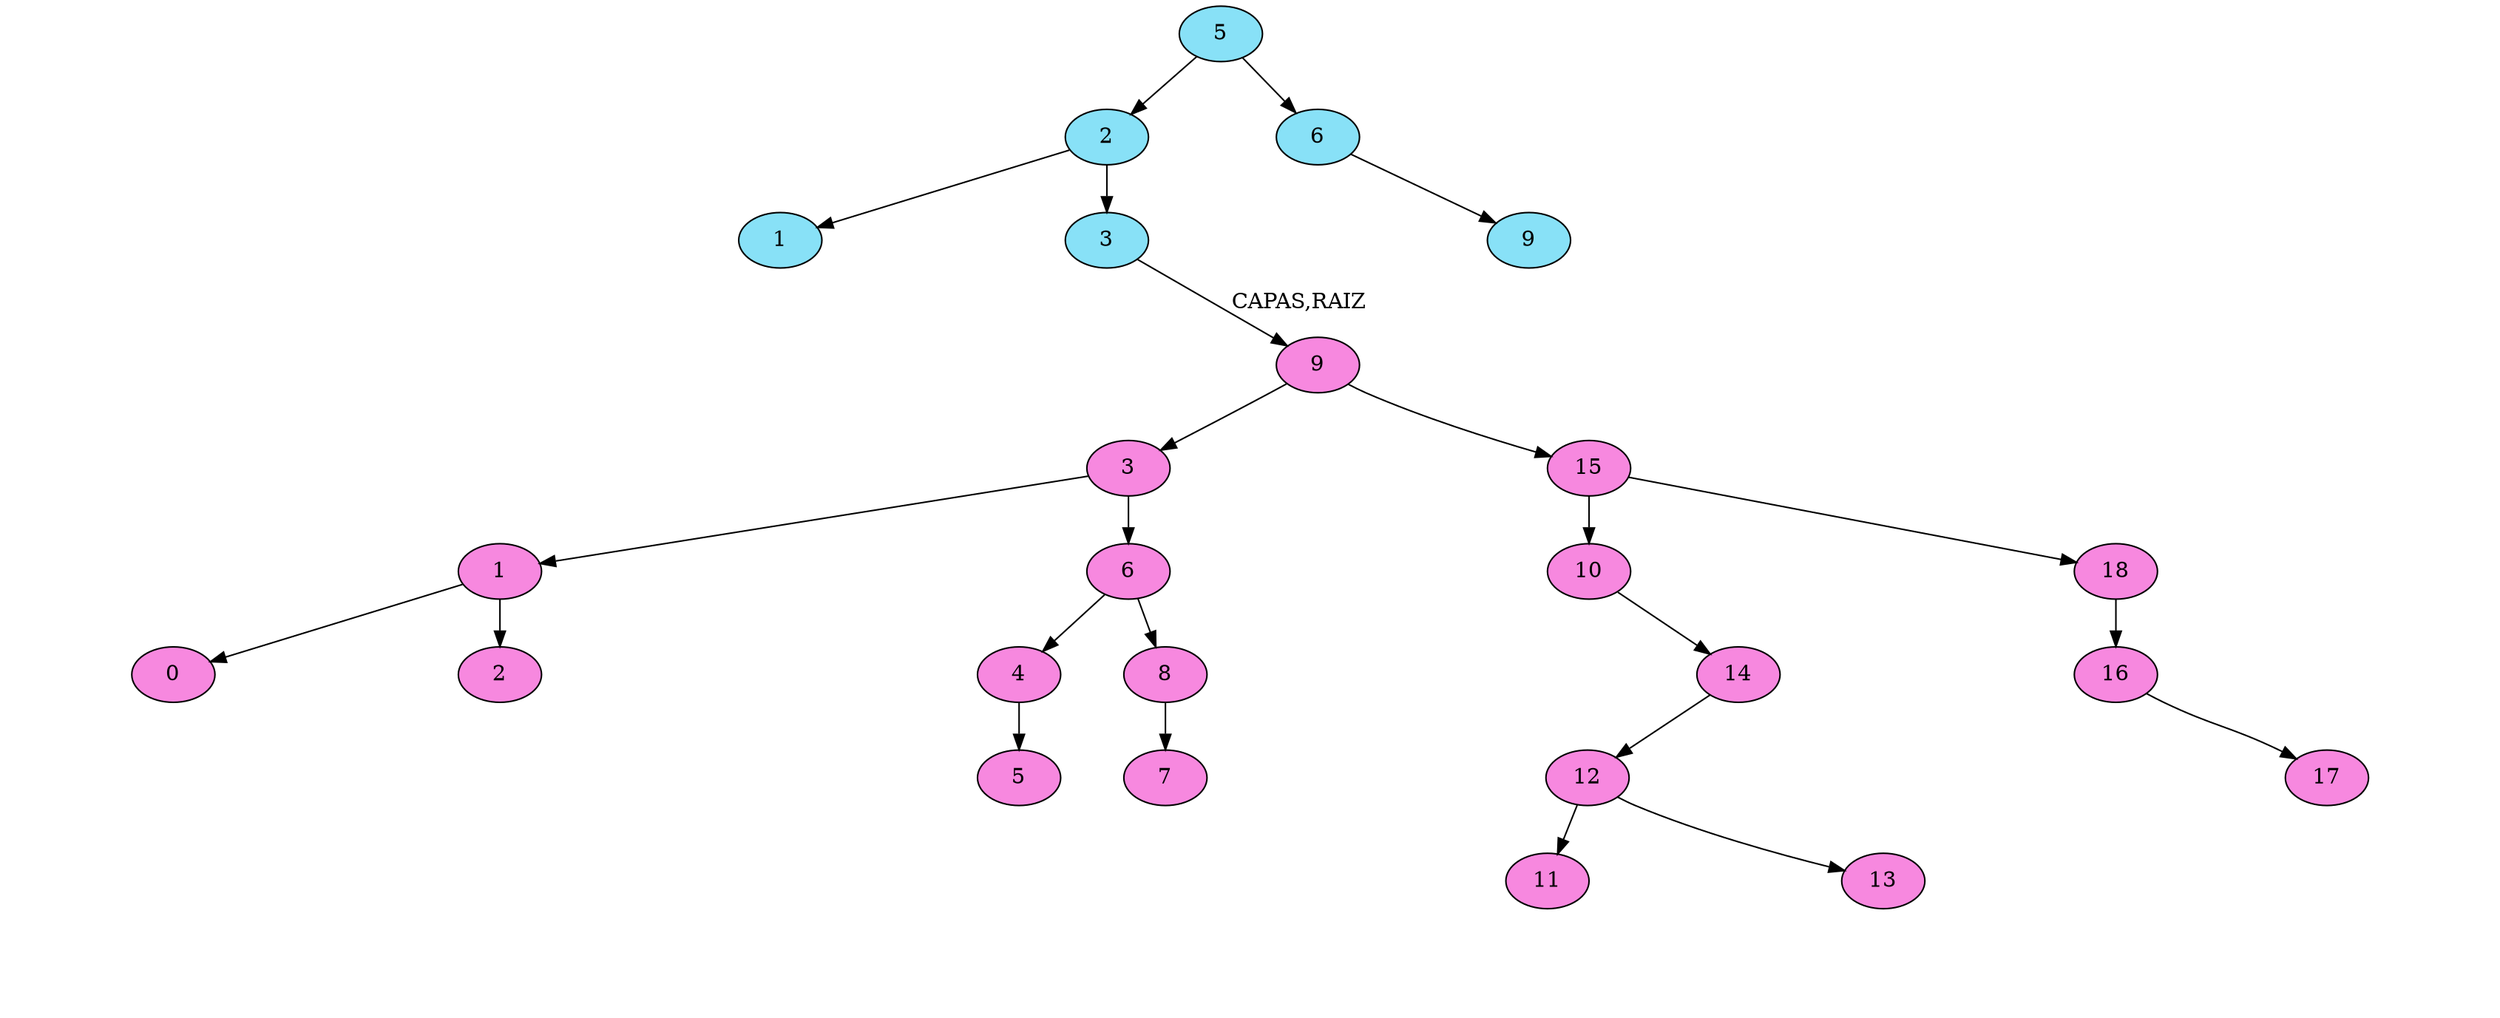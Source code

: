 digraph G {
nodesep=0; 
ranksep=0.4;
node[style = filled fillcolor="#88E1F7"];
	NodoAVL5[ label="5"  ];
	NodoAVL2[ label="2"];
NodoAVL5->NodoAVL2
	NodoAVL2[ label="2"  ];
	NodoAVL1[ label="1"];
NodoAVL2->NodoAVL1
Invisible772901831[style=invis];
NodoAVL1-> Invisible772901831[arrowsize=0 style= invisible] 
Invisible772901831[style=invis];
NodoAVL1-> Invisible772901831[arrowsize=0 style= invisible] 
	NodoAVL2[ label="2"];
	NodoAVL3[ label="3" ];
NodoAVL2->NodoAVL3
Invisible1692523048[style=invis];
NodoAVL3-> Invisible1692523048[arrowsize=0 style= invisible] 
Invisible1692523048[style=invis];
NodoAVL3-> Invisible1692523048[arrowsize=0 style= invisible] 
	NodoAVL5[ label="5"];
	NodoAVL6[ label="6" ];
NodoAVL5->NodoAVL6
Invisible11919436[style=invis];
NodoAVL6-> Invisible11919436[arrowsize=0 style= invisible] 
	NodoAVL6[ label="6"];
	NodoAVL9[ label="9" ];
NodoAVL6->NodoAVL9
Invisible1320761834[style=invis];
NodoAVL9-> Invisible1320761834[arrowsize=0 style= invisible] 
Invisible1320761834[style=invis];
NodoAVL9-> Invisible1320761834[arrowsize=0 style= invisible] 


node[style = filled fillcolor="#F788DF"];
	NodoABB9[ label="9"  ];
	NodoABB3[ label="3"];
NodoABB9->NodoABB3
	NodoABB3[ label="3"  ];
	NodoABB1[ label="1"];
NodoABB3->NodoABB1
	NodoABB1[ label="1"  ];
	NodoABB0[ label="0"];
NodoABB1->NodoABB0
Invisible1802329304[style=invis];
NodoABB0-> Invisible1802329304[arrowsize=0 style= invisible] 
Invisible1802329304[style=invis];
NodoABB0-> Invisible1802329304[arrowsize=0 style= invisible] 
	NodoABB1[ label="1"];
	NodoABB2[ label="2" ];
NodoABB1->NodoABB2
Invisible763510455[style=invis];
NodoABB2-> Invisible763510455[arrowsize=0 style= invisible] 
Invisible763510455[style=invis];
NodoABB2-> Invisible763510455[arrowsize=0 style= invisible] 
	NodoABB3[ label="3"];
	NodoABB6[ label="6" ];
NodoABB3->NodoABB6
	NodoABB6[ label="6"  ];
	NodoABB4[ label="4"];
NodoABB6->NodoABB4
Invisible899264847[style=invis];
NodoABB4-> Invisible899264847[arrowsize=0 style= invisible] 
	NodoABB4[ label="4"];
	NodoABB5[ label="5" ];
NodoABB4->NodoABB5
Invisible1562388763[style=invis];
NodoABB5-> Invisible1562388763[arrowsize=0 style= invisible] 
Invisible1562388763[style=invis];
NodoABB5-> Invisible1562388763[arrowsize=0 style= invisible] 
	NodoABB6[ label="6"];
	NodoABB8[ label="8" ];
NodoABB6->NodoABB8
	NodoABB8[ label="8"  ];
	NodoABB7[ label="7"];
NodoABB8->NodoABB7
Invisible1546266107[style=invis];
NodoABB7-> Invisible1546266107[arrowsize=0 style= invisible] 
Invisible1546266107[style=invis];
NodoABB7-> Invisible1546266107[arrowsize=0 style= invisible] 
Invisible1625415503[style=invis];
NodoABB8-> Invisible1625415503[arrowsize=0 style= invisible] 
	NodoABB9[ label="9"];
	NodoABB15[ label="15" ];
NodoABB9->NodoABB15
	NodoABB15[ label="15"  ];
	NodoABB10[ label="10"];
NodoABB15->NodoABB10
Invisible403315157[style=invis];
NodoABB10-> Invisible403315157[arrowsize=0 style= invisible] 
	NodoABB10[ label="10"];
	NodoABB14[ label="14" ];
NodoABB10->NodoABB14
	NodoABB14[ label="14"  ];
	NodoABB12[ label="12"];
NodoABB14->NodoABB12
	NodoABB12[ label="12"  ];
	NodoABB11[ label="11"];
NodoABB12->NodoABB11
Invisible1153336126[style=invis];
NodoABB11-> Invisible1153336126[arrowsize=0 style= invisible] 
Invisible1153336126[style=invis];
NodoABB11-> Invisible1153336126[arrowsize=0 style= invisible] 
	NodoABB12[ label="12"];
	NodoABB13[ label="13" ];
NodoABB12->NodoABB13
Invisible1236689839[style=invis];
NodoABB13-> Invisible1236689839[arrowsize=0 style= invisible] 
Invisible1236689839[style=invis];
NodoABB13-> Invisible1236689839[arrowsize=0 style= invisible] 
Invisible658753137[style=invis];
NodoABB14-> Invisible658753137[arrowsize=0 style= invisible] 
	NodoABB15[ label="15"];
	NodoABB18[ label="18" ];
NodoABB15->NodoABB18
	NodoABB18[ label="18"  ];
	NodoABB16[ label="16"];
NodoABB18->NodoABB16
Invisible1875884029[style=invis];
NodoABB16-> Invisible1875884029[arrowsize=0 style= invisible] 
	NodoABB16[ label="16"];
	NodoABB17[ label="17" ];
NodoABB16->NodoABB17
Invisible1599630921[style=invis];
NodoABB17-> Invisible1599630921[arrowsize=0 style= invisible] 
Invisible1599630921[style=invis];
NodoABB17-> Invisible1599630921[arrowsize=0 style= invisible] 
Invisible629789974[style=invis];
NodoABB18-> Invisible629789974[arrowsize=0 style= invisible] 
NodoAVL3->NodoABB9[label="CAPAS,RAIZ"]
}